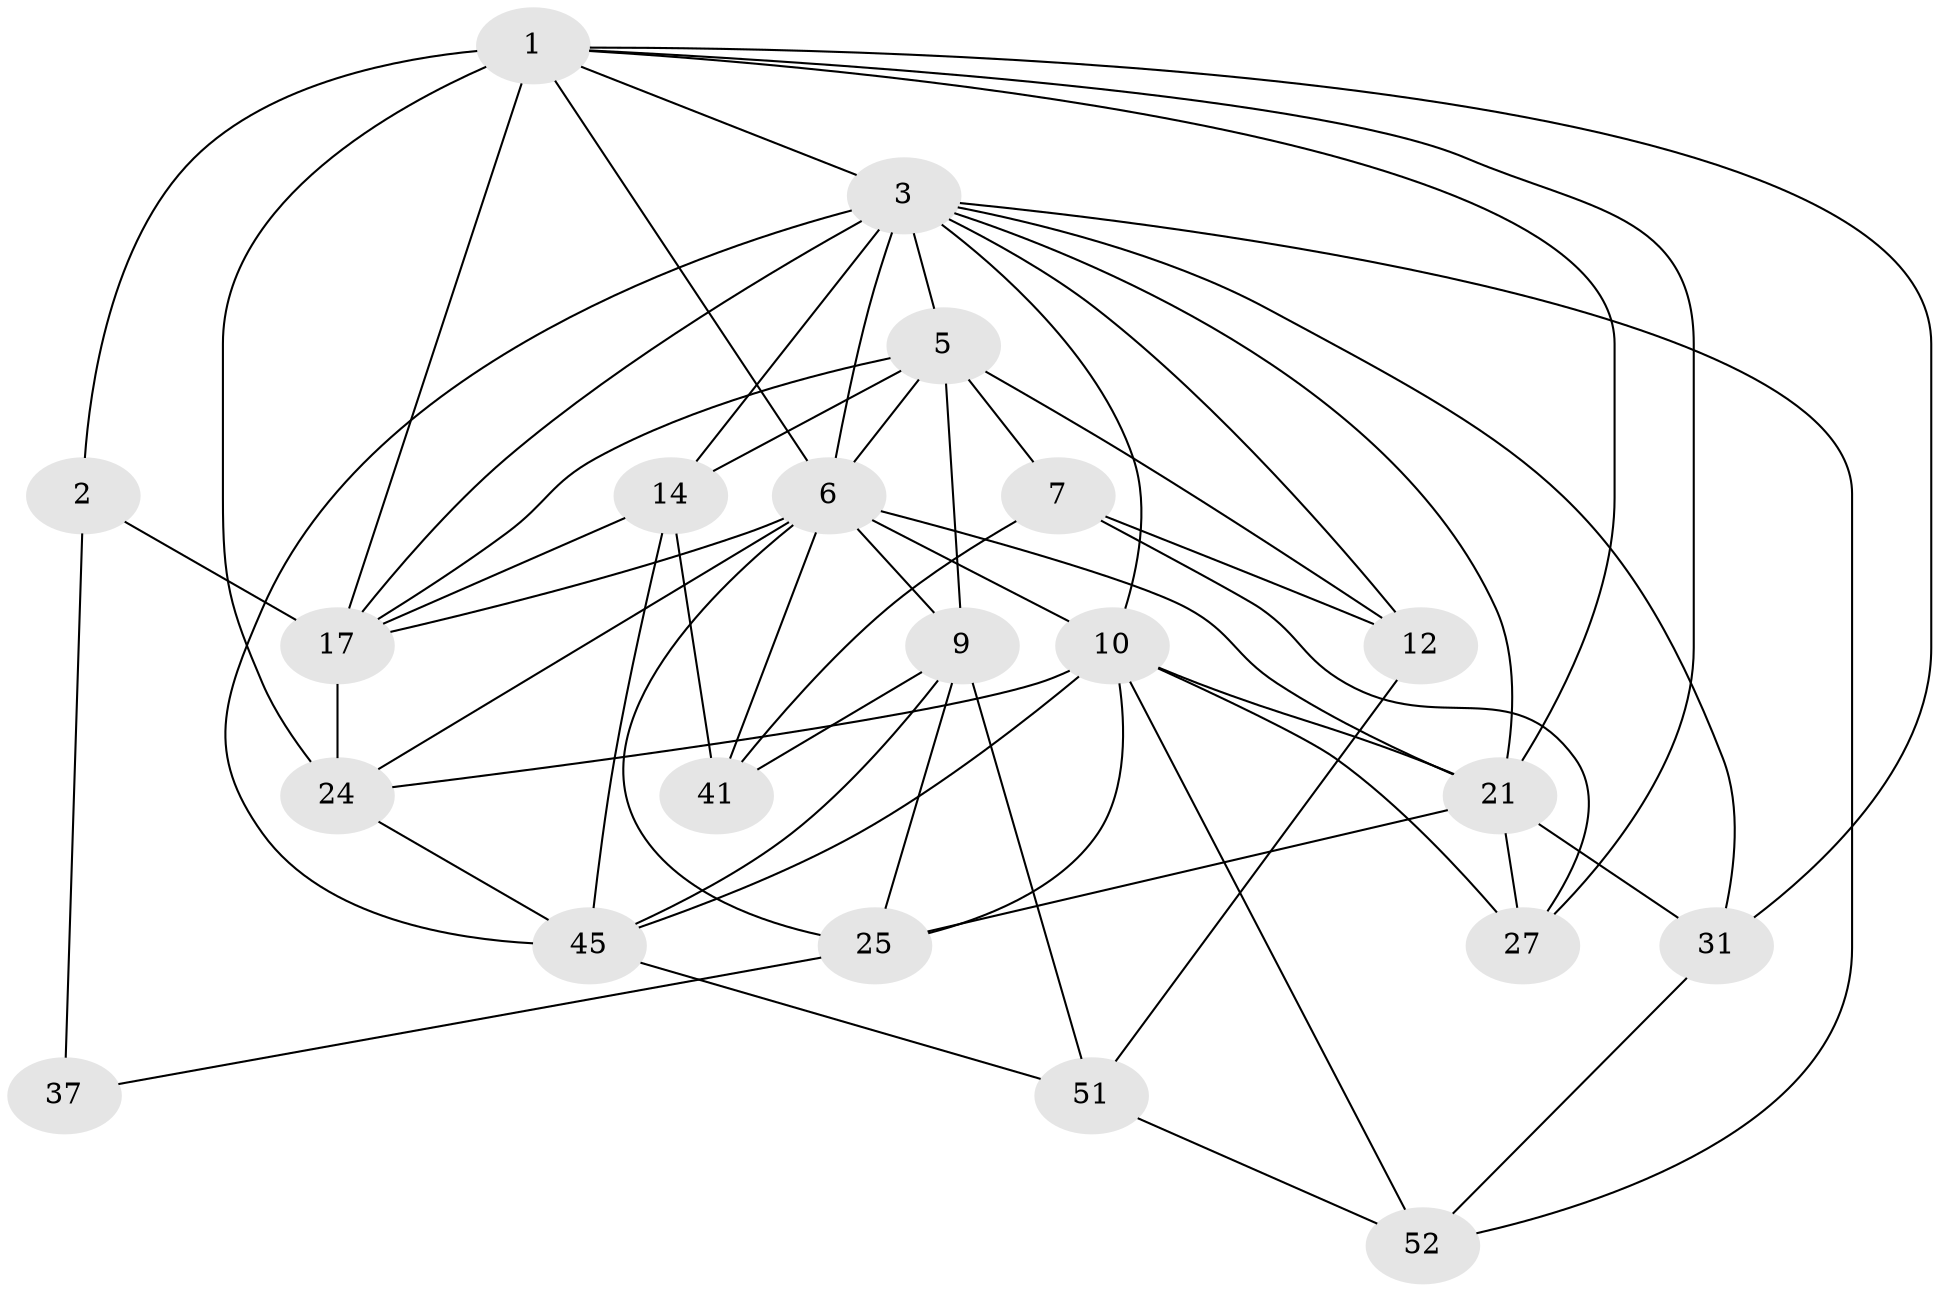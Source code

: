 // original degree distribution, {4: 1.0}
// Generated by graph-tools (version 1.1) at 2025/20/03/04/25 18:20:34]
// undirected, 21 vertices, 59 edges
graph export_dot {
graph [start="1"]
  node [color=gray90,style=filled];
  1 [super="+28+20"];
  2 [super="+18+43"];
  3 [super="+16+15+4"];
  5 [super="+23"];
  6 [super="+22"];
  7;
  9 [super="+48+11"];
  10 [super="+50+19"];
  12;
  14 [super="+40"];
  17 [super="+38+44"];
  21 [super="+36+34"];
  24 [super="+42"];
  25 [super="+33"];
  27;
  31;
  37;
  41;
  45 [super="+46"];
  51;
  52;
  1 -- 2 [weight=2];
  1 -- 6;
  1 -- 27;
  1 -- 31;
  1 -- 24 [weight=2];
  1 -- 3;
  1 -- 21;
  1 -- 17;
  2 -- 37 [weight=3];
  2 -- 17;
  3 -- 52;
  3 -- 12;
  3 -- 17 [weight=2];
  3 -- 21;
  3 -- 10 [weight=2];
  3 -- 5;
  3 -- 6;
  3 -- 45;
  3 -- 14 [weight=2];
  3 -- 31;
  5 -- 14;
  5 -- 9 [weight=2];
  5 -- 12;
  5 -- 17;
  5 -- 6;
  5 -- 7;
  6 -- 21 [weight=2];
  6 -- 9;
  6 -- 10 [weight=2];
  6 -- 41;
  6 -- 17;
  6 -- 24;
  6 -- 25;
  7 -- 12;
  7 -- 41;
  7 -- 27;
  9 -- 45;
  9 -- 51;
  9 -- 25 [weight=2];
  9 -- 41;
  10 -- 52;
  10 -- 27;
  10 -- 24;
  10 -- 21;
  10 -- 25;
  10 -- 45;
  12 -- 51;
  14 -- 45;
  14 -- 41;
  14 -- 17;
  17 -- 24;
  21 -- 25;
  21 -- 27;
  21 -- 31;
  24 -- 45;
  25 -- 37;
  31 -- 52;
  45 -- 51;
  51 -- 52;
}
